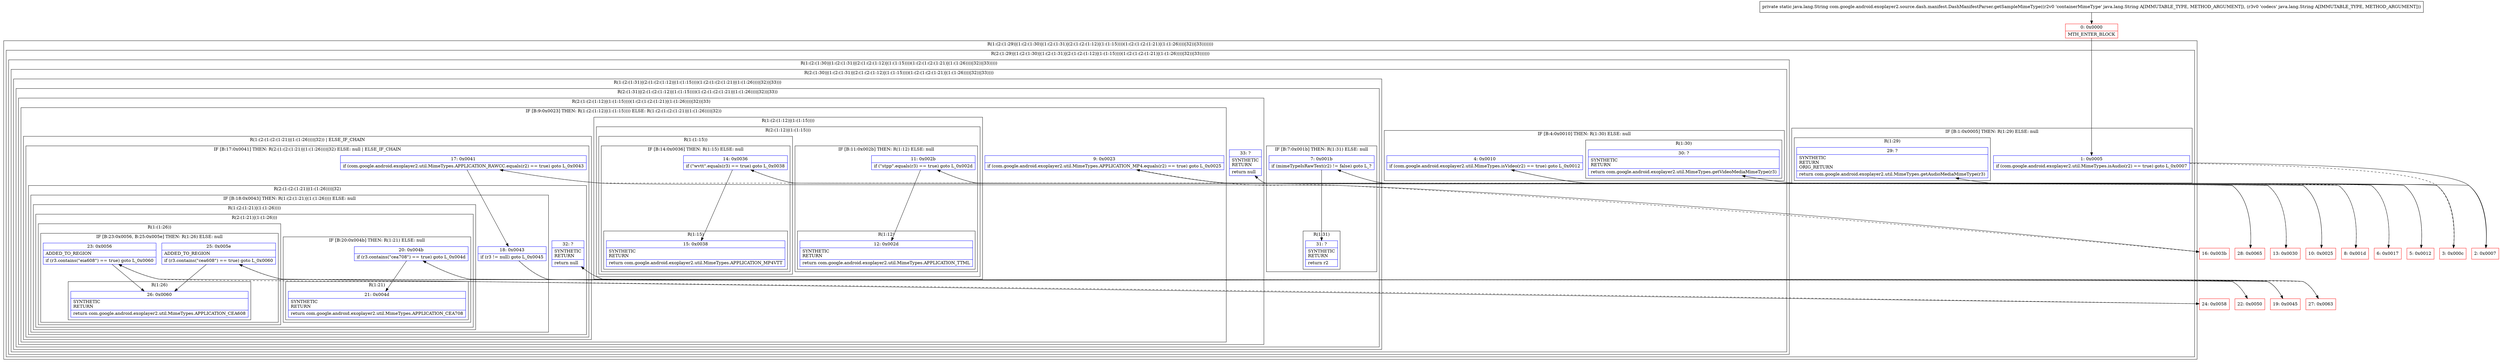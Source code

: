 digraph "CFG forcom.google.android.exoplayer2.source.dash.manifest.DashManifestParser.getSampleMimeType(Ljava\/lang\/String;Ljava\/lang\/String;)Ljava\/lang\/String;" {
subgraph cluster_Region_1873718394 {
label = "R(1:(2:(1:29)|(1:(2:(1:30)|(1:(2:(1:31)|(2:(1:(2:(1:12)|(1:(1:15))))(1:(2:(1:(2:(1:21)|(1:(1:26))))|32))|33)))))))";
node [shape=record,color=blue];
subgraph cluster_Region_274392177 {
label = "R(2:(1:29)|(1:(2:(1:30)|(1:(2:(1:31)|(2:(1:(2:(1:12)|(1:(1:15))))(1:(2:(1:(2:(1:21)|(1:(1:26))))|32))|33))))))";
node [shape=record,color=blue];
subgraph cluster_IfRegion_541325146 {
label = "IF [B:1:0x0005] THEN: R(1:29) ELSE: null";
node [shape=record,color=blue];
Node_1 [shape=record,label="{1\:\ 0x0005|if (com.google.android.exoplayer2.util.MimeTypes.isAudio(r2) == true) goto L_0x0007\l}"];
subgraph cluster_Region_162454902 {
label = "R(1:29)";
node [shape=record,color=blue];
Node_29 [shape=record,label="{29\:\ ?|SYNTHETIC\lRETURN\lORIG_RETURN\l|return com.google.android.exoplayer2.util.MimeTypes.getAudioMediaMimeType(r3)\l}"];
}
}
subgraph cluster_Region_326724933 {
label = "R(1:(2:(1:30)|(1:(2:(1:31)|(2:(1:(2:(1:12)|(1:(1:15))))(1:(2:(1:(2:(1:21)|(1:(1:26))))|32))|33)))))";
node [shape=record,color=blue];
subgraph cluster_Region_1413970487 {
label = "R(2:(1:30)|(1:(2:(1:31)|(2:(1:(2:(1:12)|(1:(1:15))))(1:(2:(1:(2:(1:21)|(1:(1:26))))|32))|33))))";
node [shape=record,color=blue];
subgraph cluster_IfRegion_1795272386 {
label = "IF [B:4:0x0010] THEN: R(1:30) ELSE: null";
node [shape=record,color=blue];
Node_4 [shape=record,label="{4\:\ 0x0010|if (com.google.android.exoplayer2.util.MimeTypes.isVideo(r2) == true) goto L_0x0012\l}"];
subgraph cluster_Region_339450809 {
label = "R(1:30)";
node [shape=record,color=blue];
Node_30 [shape=record,label="{30\:\ ?|SYNTHETIC\lRETURN\l|return com.google.android.exoplayer2.util.MimeTypes.getVideoMediaMimeType(r3)\l}"];
}
}
subgraph cluster_Region_1290854206 {
label = "R(1:(2:(1:31)|(2:(1:(2:(1:12)|(1:(1:15))))(1:(2:(1:(2:(1:21)|(1:(1:26))))|32))|33)))";
node [shape=record,color=blue];
subgraph cluster_Region_587825749 {
label = "R(2:(1:31)|(2:(1:(2:(1:12)|(1:(1:15))))(1:(2:(1:(2:(1:21)|(1:(1:26))))|32))|33))";
node [shape=record,color=blue];
subgraph cluster_IfRegion_1167609672 {
label = "IF [B:7:0x001b] THEN: R(1:31) ELSE: null";
node [shape=record,color=blue];
Node_7 [shape=record,label="{7\:\ 0x001b|if (mimeTypeIsRawText(r2) != false) goto L_?\l}"];
subgraph cluster_Region_221700625 {
label = "R(1:31)";
node [shape=record,color=blue];
Node_31 [shape=record,label="{31\:\ ?|SYNTHETIC\lRETURN\l|return r2\l}"];
}
}
subgraph cluster_Region_1207293350 {
label = "R(2:(1:(2:(1:12)|(1:(1:15))))(1:(2:(1:(2:(1:21)|(1:(1:26))))|32))|33)";
node [shape=record,color=blue];
subgraph cluster_IfRegion_679603239 {
label = "IF [B:9:0x0023] THEN: R(1:(2:(1:12)|(1:(1:15)))) ELSE: R(1:(2:(1:(2:(1:21)|(1:(1:26))))|32))";
node [shape=record,color=blue];
Node_9 [shape=record,label="{9\:\ 0x0023|if (com.google.android.exoplayer2.util.MimeTypes.APPLICATION_MP4.equals(r2) == true) goto L_0x0025\l}"];
subgraph cluster_Region_795083888 {
label = "R(1:(2:(1:12)|(1:(1:15))))";
node [shape=record,color=blue];
subgraph cluster_Region_360205799 {
label = "R(2:(1:12)|(1:(1:15)))";
node [shape=record,color=blue];
subgraph cluster_IfRegion_2093609483 {
label = "IF [B:11:0x002b] THEN: R(1:12) ELSE: null";
node [shape=record,color=blue];
Node_11 [shape=record,label="{11\:\ 0x002b|if (\"stpp\".equals(r3) == true) goto L_0x002d\l}"];
subgraph cluster_Region_1527699809 {
label = "R(1:12)";
node [shape=record,color=blue];
Node_12 [shape=record,label="{12\:\ 0x002d|SYNTHETIC\lRETURN\l|return com.google.android.exoplayer2.util.MimeTypes.APPLICATION_TTML\l}"];
}
}
subgraph cluster_Region_1413874164 {
label = "R(1:(1:15))";
node [shape=record,color=blue];
subgraph cluster_IfRegion_59144686 {
label = "IF [B:14:0x0036] THEN: R(1:15) ELSE: null";
node [shape=record,color=blue];
Node_14 [shape=record,label="{14\:\ 0x0036|if (\"wvtt\".equals(r3) == true) goto L_0x0038\l}"];
subgraph cluster_Region_812419647 {
label = "R(1:15)";
node [shape=record,color=blue];
Node_15 [shape=record,label="{15\:\ 0x0038|SYNTHETIC\lRETURN\l|return com.google.android.exoplayer2.util.MimeTypes.APPLICATION_MP4VTT\l}"];
}
}
}
}
}
subgraph cluster_Region_486836354 {
label = "R(1:(2:(1:(2:(1:21)|(1:(1:26))))|32)) | ELSE_IF_CHAIN\l";
node [shape=record,color=blue];
subgraph cluster_IfRegion_2041144183 {
label = "IF [B:17:0x0041] THEN: R(2:(1:(2:(1:21)|(1:(1:26))))|32) ELSE: null | ELSE_IF_CHAIN\l";
node [shape=record,color=blue];
Node_17 [shape=record,label="{17\:\ 0x0041|if (com.google.android.exoplayer2.util.MimeTypes.APPLICATION_RAWCC.equals(r2) == true) goto L_0x0043\l}"];
subgraph cluster_Region_1238383781 {
label = "R(2:(1:(2:(1:21)|(1:(1:26))))|32)";
node [shape=record,color=blue];
subgraph cluster_IfRegion_490302162 {
label = "IF [B:18:0x0043] THEN: R(1:(2:(1:21)|(1:(1:26)))) ELSE: null";
node [shape=record,color=blue];
Node_18 [shape=record,label="{18\:\ 0x0043|if (r3 != null) goto L_0x0045\l}"];
subgraph cluster_Region_608219503 {
label = "R(1:(2:(1:21)|(1:(1:26))))";
node [shape=record,color=blue];
subgraph cluster_Region_373349451 {
label = "R(2:(1:21)|(1:(1:26)))";
node [shape=record,color=blue];
subgraph cluster_IfRegion_1581117234 {
label = "IF [B:20:0x004b] THEN: R(1:21) ELSE: null";
node [shape=record,color=blue];
Node_20 [shape=record,label="{20\:\ 0x004b|if (r3.contains(\"cea708\") == true) goto L_0x004d\l}"];
subgraph cluster_Region_142893533 {
label = "R(1:21)";
node [shape=record,color=blue];
Node_21 [shape=record,label="{21\:\ 0x004d|SYNTHETIC\lRETURN\l|return com.google.android.exoplayer2.util.MimeTypes.APPLICATION_CEA708\l}"];
}
}
subgraph cluster_Region_695100011 {
label = "R(1:(1:26))";
node [shape=record,color=blue];
subgraph cluster_IfRegion_962347401 {
label = "IF [B:23:0x0056, B:25:0x005e] THEN: R(1:26) ELSE: null";
node [shape=record,color=blue];
Node_23 [shape=record,label="{23\:\ 0x0056|ADDED_TO_REGION\l|if (r3.contains(\"eia608\") == true) goto L_0x0060\l}"];
Node_25 [shape=record,label="{25\:\ 0x005e|ADDED_TO_REGION\l|if (r3.contains(\"cea608\") == true) goto L_0x0060\l}"];
subgraph cluster_Region_136932847 {
label = "R(1:26)";
node [shape=record,color=blue];
Node_26 [shape=record,label="{26\:\ 0x0060|SYNTHETIC\lRETURN\l|return com.google.android.exoplayer2.util.MimeTypes.APPLICATION_CEA608\l}"];
}
}
}
}
}
}
Node_32 [shape=record,label="{32\:\ ?|SYNTHETIC\lRETURN\l|return null\l}"];
}
}
}
}
Node_33 [shape=record,label="{33\:\ ?|SYNTHETIC\lRETURN\l|return null\l}"];
}
}
}
}
}
}
}
Node_0 [shape=record,color=red,label="{0\:\ 0x0000|MTH_ENTER_BLOCK\l}"];
Node_2 [shape=record,color=red,label="{2\:\ 0x0007}"];
Node_3 [shape=record,color=red,label="{3\:\ 0x000c}"];
Node_5 [shape=record,color=red,label="{5\:\ 0x0012}"];
Node_6 [shape=record,color=red,label="{6\:\ 0x0017}"];
Node_8 [shape=record,color=red,label="{8\:\ 0x001d}"];
Node_10 [shape=record,color=red,label="{10\:\ 0x0025}"];
Node_13 [shape=record,color=red,label="{13\:\ 0x0030}"];
Node_16 [shape=record,color=red,label="{16\:\ 0x003b}"];
Node_19 [shape=record,color=red,label="{19\:\ 0x0045}"];
Node_22 [shape=record,color=red,label="{22\:\ 0x0050}"];
Node_24 [shape=record,color=red,label="{24\:\ 0x0058}"];
Node_27 [shape=record,color=red,label="{27\:\ 0x0063}"];
Node_28 [shape=record,color=red,label="{28\:\ 0x0065}"];
MethodNode[shape=record,label="{private static java.lang.String com.google.android.exoplayer2.source.dash.manifest.DashManifestParser.getSampleMimeType((r2v0 'containerMimeType' java.lang.String A[IMMUTABLE_TYPE, METHOD_ARGUMENT]), (r3v0 'codecs' java.lang.String A[IMMUTABLE_TYPE, METHOD_ARGUMENT])) }"];
MethodNode -> Node_0;
Node_1 -> Node_2;
Node_1 -> Node_3[style=dashed];
Node_4 -> Node_5;
Node_4 -> Node_6[style=dashed];
Node_7 -> Node_8[style=dashed];
Node_7 -> Node_31;
Node_9 -> Node_10;
Node_9 -> Node_16[style=dashed];
Node_11 -> Node_12;
Node_11 -> Node_13[style=dashed];
Node_14 -> Node_15;
Node_14 -> Node_28[style=dashed];
Node_17 -> Node_18;
Node_17 -> Node_28[style=dashed];
Node_18 -> Node_19;
Node_18 -> Node_27[style=dashed];
Node_20 -> Node_21;
Node_20 -> Node_22[style=dashed];
Node_23 -> Node_24[style=dashed];
Node_23 -> Node_26;
Node_25 -> Node_26;
Node_25 -> Node_27[style=dashed];
Node_0 -> Node_1;
Node_2 -> Node_29;
Node_3 -> Node_4;
Node_5 -> Node_30;
Node_6 -> Node_7;
Node_8 -> Node_9;
Node_10 -> Node_11;
Node_13 -> Node_14;
Node_16 -> Node_17;
Node_19 -> Node_20;
Node_22 -> Node_23;
Node_24 -> Node_25;
Node_27 -> Node_32;
Node_28 -> Node_33;
}

